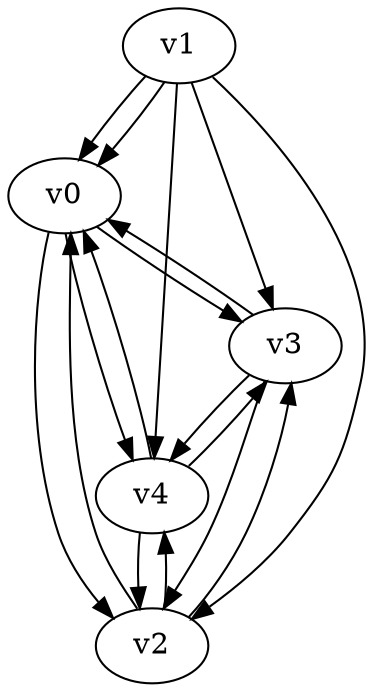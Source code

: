 digraph G { 
v0 -> v3
v1 -> v0 -> v2
v1 -> v0 -> v4
v1 -> v2 -> v0
v1 -> v3 -> v0
v1 -> v4 -> v0
v2 -> v3
v2 -> v4
v3 -> v2
v3 -> v4
v4 -> v2
v4 -> v3
}
